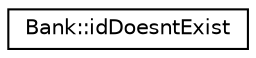 digraph G
{
  edge [fontname="Helvetica",fontsize="10",labelfontname="Helvetica",labelfontsize="10"];
  node [fontname="Helvetica",fontsize="10",shape=record];
  rankdir="LR";
  Node1 [label="Bank::idDoesntExist",height=0.2,width=0.4,color="black", fillcolor="white", style="filled",URL="$class_bank_1_1id_doesnt_exist.html"];
}
